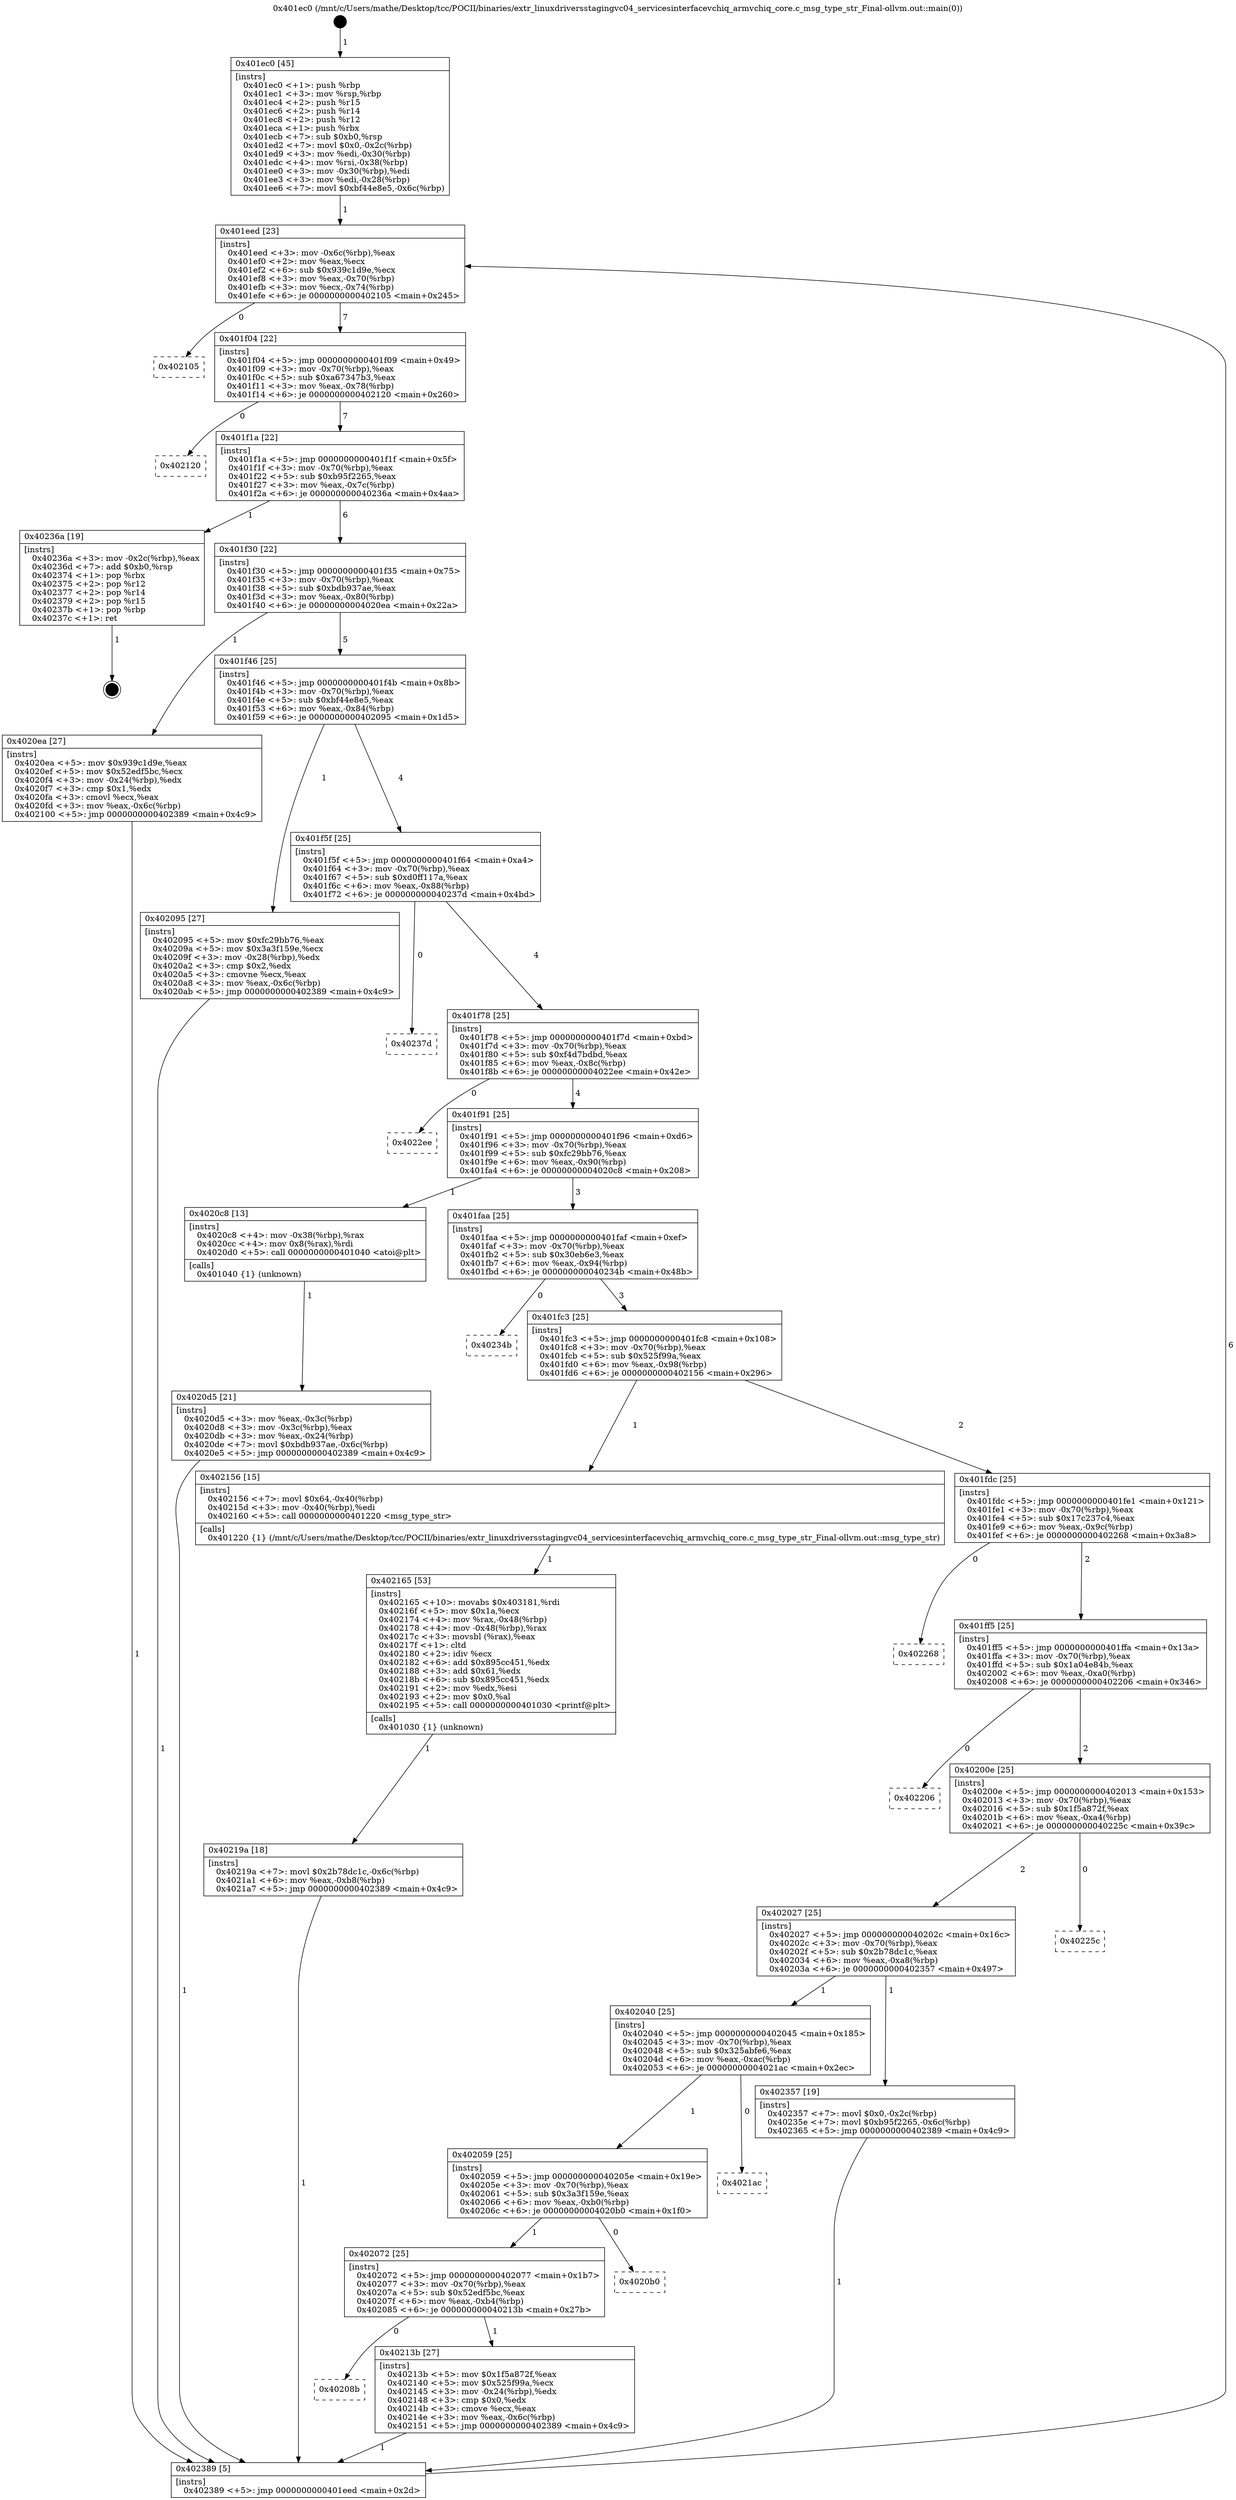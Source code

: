 digraph "0x401ec0" {
  label = "0x401ec0 (/mnt/c/Users/mathe/Desktop/tcc/POCII/binaries/extr_linuxdriversstagingvc04_servicesinterfacevchiq_armvchiq_core.c_msg_type_str_Final-ollvm.out::main(0))"
  labelloc = "t"
  node[shape=record]

  Entry [label="",width=0.3,height=0.3,shape=circle,fillcolor=black,style=filled]
  "0x401eed" [label="{
     0x401eed [23]\l
     | [instrs]\l
     &nbsp;&nbsp;0x401eed \<+3\>: mov -0x6c(%rbp),%eax\l
     &nbsp;&nbsp;0x401ef0 \<+2\>: mov %eax,%ecx\l
     &nbsp;&nbsp;0x401ef2 \<+6\>: sub $0x939c1d9e,%ecx\l
     &nbsp;&nbsp;0x401ef8 \<+3\>: mov %eax,-0x70(%rbp)\l
     &nbsp;&nbsp;0x401efb \<+3\>: mov %ecx,-0x74(%rbp)\l
     &nbsp;&nbsp;0x401efe \<+6\>: je 0000000000402105 \<main+0x245\>\l
  }"]
  "0x402105" [label="{
     0x402105\l
  }", style=dashed]
  "0x401f04" [label="{
     0x401f04 [22]\l
     | [instrs]\l
     &nbsp;&nbsp;0x401f04 \<+5\>: jmp 0000000000401f09 \<main+0x49\>\l
     &nbsp;&nbsp;0x401f09 \<+3\>: mov -0x70(%rbp),%eax\l
     &nbsp;&nbsp;0x401f0c \<+5\>: sub $0xa67347b3,%eax\l
     &nbsp;&nbsp;0x401f11 \<+3\>: mov %eax,-0x78(%rbp)\l
     &nbsp;&nbsp;0x401f14 \<+6\>: je 0000000000402120 \<main+0x260\>\l
  }"]
  Exit [label="",width=0.3,height=0.3,shape=circle,fillcolor=black,style=filled,peripheries=2]
  "0x402120" [label="{
     0x402120\l
  }", style=dashed]
  "0x401f1a" [label="{
     0x401f1a [22]\l
     | [instrs]\l
     &nbsp;&nbsp;0x401f1a \<+5\>: jmp 0000000000401f1f \<main+0x5f\>\l
     &nbsp;&nbsp;0x401f1f \<+3\>: mov -0x70(%rbp),%eax\l
     &nbsp;&nbsp;0x401f22 \<+5\>: sub $0xb95f2265,%eax\l
     &nbsp;&nbsp;0x401f27 \<+3\>: mov %eax,-0x7c(%rbp)\l
     &nbsp;&nbsp;0x401f2a \<+6\>: je 000000000040236a \<main+0x4aa\>\l
  }"]
  "0x40219a" [label="{
     0x40219a [18]\l
     | [instrs]\l
     &nbsp;&nbsp;0x40219a \<+7\>: movl $0x2b78dc1c,-0x6c(%rbp)\l
     &nbsp;&nbsp;0x4021a1 \<+6\>: mov %eax,-0xb8(%rbp)\l
     &nbsp;&nbsp;0x4021a7 \<+5\>: jmp 0000000000402389 \<main+0x4c9\>\l
  }"]
  "0x40236a" [label="{
     0x40236a [19]\l
     | [instrs]\l
     &nbsp;&nbsp;0x40236a \<+3\>: mov -0x2c(%rbp),%eax\l
     &nbsp;&nbsp;0x40236d \<+7\>: add $0xb0,%rsp\l
     &nbsp;&nbsp;0x402374 \<+1\>: pop %rbx\l
     &nbsp;&nbsp;0x402375 \<+2\>: pop %r12\l
     &nbsp;&nbsp;0x402377 \<+2\>: pop %r14\l
     &nbsp;&nbsp;0x402379 \<+2\>: pop %r15\l
     &nbsp;&nbsp;0x40237b \<+1\>: pop %rbp\l
     &nbsp;&nbsp;0x40237c \<+1\>: ret\l
  }"]
  "0x401f30" [label="{
     0x401f30 [22]\l
     | [instrs]\l
     &nbsp;&nbsp;0x401f30 \<+5\>: jmp 0000000000401f35 \<main+0x75\>\l
     &nbsp;&nbsp;0x401f35 \<+3\>: mov -0x70(%rbp),%eax\l
     &nbsp;&nbsp;0x401f38 \<+5\>: sub $0xbdb937ae,%eax\l
     &nbsp;&nbsp;0x401f3d \<+3\>: mov %eax,-0x80(%rbp)\l
     &nbsp;&nbsp;0x401f40 \<+6\>: je 00000000004020ea \<main+0x22a\>\l
  }"]
  "0x402165" [label="{
     0x402165 [53]\l
     | [instrs]\l
     &nbsp;&nbsp;0x402165 \<+10\>: movabs $0x403181,%rdi\l
     &nbsp;&nbsp;0x40216f \<+5\>: mov $0x1a,%ecx\l
     &nbsp;&nbsp;0x402174 \<+4\>: mov %rax,-0x48(%rbp)\l
     &nbsp;&nbsp;0x402178 \<+4\>: mov -0x48(%rbp),%rax\l
     &nbsp;&nbsp;0x40217c \<+3\>: movsbl (%rax),%eax\l
     &nbsp;&nbsp;0x40217f \<+1\>: cltd\l
     &nbsp;&nbsp;0x402180 \<+2\>: idiv %ecx\l
     &nbsp;&nbsp;0x402182 \<+6\>: add $0x895cc451,%edx\l
     &nbsp;&nbsp;0x402188 \<+3\>: add $0x61,%edx\l
     &nbsp;&nbsp;0x40218b \<+6\>: sub $0x895cc451,%edx\l
     &nbsp;&nbsp;0x402191 \<+2\>: mov %edx,%esi\l
     &nbsp;&nbsp;0x402193 \<+2\>: mov $0x0,%al\l
     &nbsp;&nbsp;0x402195 \<+5\>: call 0000000000401030 \<printf@plt\>\l
     | [calls]\l
     &nbsp;&nbsp;0x401030 \{1\} (unknown)\l
  }"]
  "0x4020ea" [label="{
     0x4020ea [27]\l
     | [instrs]\l
     &nbsp;&nbsp;0x4020ea \<+5\>: mov $0x939c1d9e,%eax\l
     &nbsp;&nbsp;0x4020ef \<+5\>: mov $0x52edf5bc,%ecx\l
     &nbsp;&nbsp;0x4020f4 \<+3\>: mov -0x24(%rbp),%edx\l
     &nbsp;&nbsp;0x4020f7 \<+3\>: cmp $0x1,%edx\l
     &nbsp;&nbsp;0x4020fa \<+3\>: cmovl %ecx,%eax\l
     &nbsp;&nbsp;0x4020fd \<+3\>: mov %eax,-0x6c(%rbp)\l
     &nbsp;&nbsp;0x402100 \<+5\>: jmp 0000000000402389 \<main+0x4c9\>\l
  }"]
  "0x401f46" [label="{
     0x401f46 [25]\l
     | [instrs]\l
     &nbsp;&nbsp;0x401f46 \<+5\>: jmp 0000000000401f4b \<main+0x8b\>\l
     &nbsp;&nbsp;0x401f4b \<+3\>: mov -0x70(%rbp),%eax\l
     &nbsp;&nbsp;0x401f4e \<+5\>: sub $0xbf44e8e5,%eax\l
     &nbsp;&nbsp;0x401f53 \<+6\>: mov %eax,-0x84(%rbp)\l
     &nbsp;&nbsp;0x401f59 \<+6\>: je 0000000000402095 \<main+0x1d5\>\l
  }"]
  "0x40208b" [label="{
     0x40208b\l
  }", style=dashed]
  "0x402095" [label="{
     0x402095 [27]\l
     | [instrs]\l
     &nbsp;&nbsp;0x402095 \<+5\>: mov $0xfc29bb76,%eax\l
     &nbsp;&nbsp;0x40209a \<+5\>: mov $0x3a3f159e,%ecx\l
     &nbsp;&nbsp;0x40209f \<+3\>: mov -0x28(%rbp),%edx\l
     &nbsp;&nbsp;0x4020a2 \<+3\>: cmp $0x2,%edx\l
     &nbsp;&nbsp;0x4020a5 \<+3\>: cmovne %ecx,%eax\l
     &nbsp;&nbsp;0x4020a8 \<+3\>: mov %eax,-0x6c(%rbp)\l
     &nbsp;&nbsp;0x4020ab \<+5\>: jmp 0000000000402389 \<main+0x4c9\>\l
  }"]
  "0x401f5f" [label="{
     0x401f5f [25]\l
     | [instrs]\l
     &nbsp;&nbsp;0x401f5f \<+5\>: jmp 0000000000401f64 \<main+0xa4\>\l
     &nbsp;&nbsp;0x401f64 \<+3\>: mov -0x70(%rbp),%eax\l
     &nbsp;&nbsp;0x401f67 \<+5\>: sub $0xd0ff117a,%eax\l
     &nbsp;&nbsp;0x401f6c \<+6\>: mov %eax,-0x88(%rbp)\l
     &nbsp;&nbsp;0x401f72 \<+6\>: je 000000000040237d \<main+0x4bd\>\l
  }"]
  "0x402389" [label="{
     0x402389 [5]\l
     | [instrs]\l
     &nbsp;&nbsp;0x402389 \<+5\>: jmp 0000000000401eed \<main+0x2d\>\l
  }"]
  "0x401ec0" [label="{
     0x401ec0 [45]\l
     | [instrs]\l
     &nbsp;&nbsp;0x401ec0 \<+1\>: push %rbp\l
     &nbsp;&nbsp;0x401ec1 \<+3\>: mov %rsp,%rbp\l
     &nbsp;&nbsp;0x401ec4 \<+2\>: push %r15\l
     &nbsp;&nbsp;0x401ec6 \<+2\>: push %r14\l
     &nbsp;&nbsp;0x401ec8 \<+2\>: push %r12\l
     &nbsp;&nbsp;0x401eca \<+1\>: push %rbx\l
     &nbsp;&nbsp;0x401ecb \<+7\>: sub $0xb0,%rsp\l
     &nbsp;&nbsp;0x401ed2 \<+7\>: movl $0x0,-0x2c(%rbp)\l
     &nbsp;&nbsp;0x401ed9 \<+3\>: mov %edi,-0x30(%rbp)\l
     &nbsp;&nbsp;0x401edc \<+4\>: mov %rsi,-0x38(%rbp)\l
     &nbsp;&nbsp;0x401ee0 \<+3\>: mov -0x30(%rbp),%edi\l
     &nbsp;&nbsp;0x401ee3 \<+3\>: mov %edi,-0x28(%rbp)\l
     &nbsp;&nbsp;0x401ee6 \<+7\>: movl $0xbf44e8e5,-0x6c(%rbp)\l
  }"]
  "0x40213b" [label="{
     0x40213b [27]\l
     | [instrs]\l
     &nbsp;&nbsp;0x40213b \<+5\>: mov $0x1f5a872f,%eax\l
     &nbsp;&nbsp;0x402140 \<+5\>: mov $0x525f99a,%ecx\l
     &nbsp;&nbsp;0x402145 \<+3\>: mov -0x24(%rbp),%edx\l
     &nbsp;&nbsp;0x402148 \<+3\>: cmp $0x0,%edx\l
     &nbsp;&nbsp;0x40214b \<+3\>: cmove %ecx,%eax\l
     &nbsp;&nbsp;0x40214e \<+3\>: mov %eax,-0x6c(%rbp)\l
     &nbsp;&nbsp;0x402151 \<+5\>: jmp 0000000000402389 \<main+0x4c9\>\l
  }"]
  "0x40237d" [label="{
     0x40237d\l
  }", style=dashed]
  "0x401f78" [label="{
     0x401f78 [25]\l
     | [instrs]\l
     &nbsp;&nbsp;0x401f78 \<+5\>: jmp 0000000000401f7d \<main+0xbd\>\l
     &nbsp;&nbsp;0x401f7d \<+3\>: mov -0x70(%rbp),%eax\l
     &nbsp;&nbsp;0x401f80 \<+5\>: sub $0xf4d7bdbd,%eax\l
     &nbsp;&nbsp;0x401f85 \<+6\>: mov %eax,-0x8c(%rbp)\l
     &nbsp;&nbsp;0x401f8b \<+6\>: je 00000000004022ee \<main+0x42e\>\l
  }"]
  "0x402072" [label="{
     0x402072 [25]\l
     | [instrs]\l
     &nbsp;&nbsp;0x402072 \<+5\>: jmp 0000000000402077 \<main+0x1b7\>\l
     &nbsp;&nbsp;0x402077 \<+3\>: mov -0x70(%rbp),%eax\l
     &nbsp;&nbsp;0x40207a \<+5\>: sub $0x52edf5bc,%eax\l
     &nbsp;&nbsp;0x40207f \<+6\>: mov %eax,-0xb4(%rbp)\l
     &nbsp;&nbsp;0x402085 \<+6\>: je 000000000040213b \<main+0x27b\>\l
  }"]
  "0x4022ee" [label="{
     0x4022ee\l
  }", style=dashed]
  "0x401f91" [label="{
     0x401f91 [25]\l
     | [instrs]\l
     &nbsp;&nbsp;0x401f91 \<+5\>: jmp 0000000000401f96 \<main+0xd6\>\l
     &nbsp;&nbsp;0x401f96 \<+3\>: mov -0x70(%rbp),%eax\l
     &nbsp;&nbsp;0x401f99 \<+5\>: sub $0xfc29bb76,%eax\l
     &nbsp;&nbsp;0x401f9e \<+6\>: mov %eax,-0x90(%rbp)\l
     &nbsp;&nbsp;0x401fa4 \<+6\>: je 00000000004020c8 \<main+0x208\>\l
  }"]
  "0x4020b0" [label="{
     0x4020b0\l
  }", style=dashed]
  "0x4020c8" [label="{
     0x4020c8 [13]\l
     | [instrs]\l
     &nbsp;&nbsp;0x4020c8 \<+4\>: mov -0x38(%rbp),%rax\l
     &nbsp;&nbsp;0x4020cc \<+4\>: mov 0x8(%rax),%rdi\l
     &nbsp;&nbsp;0x4020d0 \<+5\>: call 0000000000401040 \<atoi@plt\>\l
     | [calls]\l
     &nbsp;&nbsp;0x401040 \{1\} (unknown)\l
  }"]
  "0x401faa" [label="{
     0x401faa [25]\l
     | [instrs]\l
     &nbsp;&nbsp;0x401faa \<+5\>: jmp 0000000000401faf \<main+0xef\>\l
     &nbsp;&nbsp;0x401faf \<+3\>: mov -0x70(%rbp),%eax\l
     &nbsp;&nbsp;0x401fb2 \<+5\>: sub $0x30eb6e3,%eax\l
     &nbsp;&nbsp;0x401fb7 \<+6\>: mov %eax,-0x94(%rbp)\l
     &nbsp;&nbsp;0x401fbd \<+6\>: je 000000000040234b \<main+0x48b\>\l
  }"]
  "0x4020d5" [label="{
     0x4020d5 [21]\l
     | [instrs]\l
     &nbsp;&nbsp;0x4020d5 \<+3\>: mov %eax,-0x3c(%rbp)\l
     &nbsp;&nbsp;0x4020d8 \<+3\>: mov -0x3c(%rbp),%eax\l
     &nbsp;&nbsp;0x4020db \<+3\>: mov %eax,-0x24(%rbp)\l
     &nbsp;&nbsp;0x4020de \<+7\>: movl $0xbdb937ae,-0x6c(%rbp)\l
     &nbsp;&nbsp;0x4020e5 \<+5\>: jmp 0000000000402389 \<main+0x4c9\>\l
  }"]
  "0x402059" [label="{
     0x402059 [25]\l
     | [instrs]\l
     &nbsp;&nbsp;0x402059 \<+5\>: jmp 000000000040205e \<main+0x19e\>\l
     &nbsp;&nbsp;0x40205e \<+3\>: mov -0x70(%rbp),%eax\l
     &nbsp;&nbsp;0x402061 \<+5\>: sub $0x3a3f159e,%eax\l
     &nbsp;&nbsp;0x402066 \<+6\>: mov %eax,-0xb0(%rbp)\l
     &nbsp;&nbsp;0x40206c \<+6\>: je 00000000004020b0 \<main+0x1f0\>\l
  }"]
  "0x40234b" [label="{
     0x40234b\l
  }", style=dashed]
  "0x401fc3" [label="{
     0x401fc3 [25]\l
     | [instrs]\l
     &nbsp;&nbsp;0x401fc3 \<+5\>: jmp 0000000000401fc8 \<main+0x108\>\l
     &nbsp;&nbsp;0x401fc8 \<+3\>: mov -0x70(%rbp),%eax\l
     &nbsp;&nbsp;0x401fcb \<+5\>: sub $0x525f99a,%eax\l
     &nbsp;&nbsp;0x401fd0 \<+6\>: mov %eax,-0x98(%rbp)\l
     &nbsp;&nbsp;0x401fd6 \<+6\>: je 0000000000402156 \<main+0x296\>\l
  }"]
  "0x4021ac" [label="{
     0x4021ac\l
  }", style=dashed]
  "0x402156" [label="{
     0x402156 [15]\l
     | [instrs]\l
     &nbsp;&nbsp;0x402156 \<+7\>: movl $0x64,-0x40(%rbp)\l
     &nbsp;&nbsp;0x40215d \<+3\>: mov -0x40(%rbp),%edi\l
     &nbsp;&nbsp;0x402160 \<+5\>: call 0000000000401220 \<msg_type_str\>\l
     | [calls]\l
     &nbsp;&nbsp;0x401220 \{1\} (/mnt/c/Users/mathe/Desktop/tcc/POCII/binaries/extr_linuxdriversstagingvc04_servicesinterfacevchiq_armvchiq_core.c_msg_type_str_Final-ollvm.out::msg_type_str)\l
  }"]
  "0x401fdc" [label="{
     0x401fdc [25]\l
     | [instrs]\l
     &nbsp;&nbsp;0x401fdc \<+5\>: jmp 0000000000401fe1 \<main+0x121\>\l
     &nbsp;&nbsp;0x401fe1 \<+3\>: mov -0x70(%rbp),%eax\l
     &nbsp;&nbsp;0x401fe4 \<+5\>: sub $0x17c237c4,%eax\l
     &nbsp;&nbsp;0x401fe9 \<+6\>: mov %eax,-0x9c(%rbp)\l
     &nbsp;&nbsp;0x401fef \<+6\>: je 0000000000402268 \<main+0x3a8\>\l
  }"]
  "0x402040" [label="{
     0x402040 [25]\l
     | [instrs]\l
     &nbsp;&nbsp;0x402040 \<+5\>: jmp 0000000000402045 \<main+0x185\>\l
     &nbsp;&nbsp;0x402045 \<+3\>: mov -0x70(%rbp),%eax\l
     &nbsp;&nbsp;0x402048 \<+5\>: sub $0x325abfe6,%eax\l
     &nbsp;&nbsp;0x40204d \<+6\>: mov %eax,-0xac(%rbp)\l
     &nbsp;&nbsp;0x402053 \<+6\>: je 00000000004021ac \<main+0x2ec\>\l
  }"]
  "0x402268" [label="{
     0x402268\l
  }", style=dashed]
  "0x401ff5" [label="{
     0x401ff5 [25]\l
     | [instrs]\l
     &nbsp;&nbsp;0x401ff5 \<+5\>: jmp 0000000000401ffa \<main+0x13a\>\l
     &nbsp;&nbsp;0x401ffa \<+3\>: mov -0x70(%rbp),%eax\l
     &nbsp;&nbsp;0x401ffd \<+5\>: sub $0x1a04e84b,%eax\l
     &nbsp;&nbsp;0x402002 \<+6\>: mov %eax,-0xa0(%rbp)\l
     &nbsp;&nbsp;0x402008 \<+6\>: je 0000000000402206 \<main+0x346\>\l
  }"]
  "0x402357" [label="{
     0x402357 [19]\l
     | [instrs]\l
     &nbsp;&nbsp;0x402357 \<+7\>: movl $0x0,-0x2c(%rbp)\l
     &nbsp;&nbsp;0x40235e \<+7\>: movl $0xb95f2265,-0x6c(%rbp)\l
     &nbsp;&nbsp;0x402365 \<+5\>: jmp 0000000000402389 \<main+0x4c9\>\l
  }"]
  "0x402206" [label="{
     0x402206\l
  }", style=dashed]
  "0x40200e" [label="{
     0x40200e [25]\l
     | [instrs]\l
     &nbsp;&nbsp;0x40200e \<+5\>: jmp 0000000000402013 \<main+0x153\>\l
     &nbsp;&nbsp;0x402013 \<+3\>: mov -0x70(%rbp),%eax\l
     &nbsp;&nbsp;0x402016 \<+5\>: sub $0x1f5a872f,%eax\l
     &nbsp;&nbsp;0x40201b \<+6\>: mov %eax,-0xa4(%rbp)\l
     &nbsp;&nbsp;0x402021 \<+6\>: je 000000000040225c \<main+0x39c\>\l
  }"]
  "0x402027" [label="{
     0x402027 [25]\l
     | [instrs]\l
     &nbsp;&nbsp;0x402027 \<+5\>: jmp 000000000040202c \<main+0x16c\>\l
     &nbsp;&nbsp;0x40202c \<+3\>: mov -0x70(%rbp),%eax\l
     &nbsp;&nbsp;0x40202f \<+5\>: sub $0x2b78dc1c,%eax\l
     &nbsp;&nbsp;0x402034 \<+6\>: mov %eax,-0xa8(%rbp)\l
     &nbsp;&nbsp;0x40203a \<+6\>: je 0000000000402357 \<main+0x497\>\l
  }"]
  "0x40225c" [label="{
     0x40225c\l
  }", style=dashed]
  Entry -> "0x401ec0" [label=" 1"]
  "0x401eed" -> "0x402105" [label=" 0"]
  "0x401eed" -> "0x401f04" [label=" 7"]
  "0x40236a" -> Exit [label=" 1"]
  "0x401f04" -> "0x402120" [label=" 0"]
  "0x401f04" -> "0x401f1a" [label=" 7"]
  "0x402357" -> "0x402389" [label=" 1"]
  "0x401f1a" -> "0x40236a" [label=" 1"]
  "0x401f1a" -> "0x401f30" [label=" 6"]
  "0x40219a" -> "0x402389" [label=" 1"]
  "0x401f30" -> "0x4020ea" [label=" 1"]
  "0x401f30" -> "0x401f46" [label=" 5"]
  "0x402165" -> "0x40219a" [label=" 1"]
  "0x401f46" -> "0x402095" [label=" 1"]
  "0x401f46" -> "0x401f5f" [label=" 4"]
  "0x402095" -> "0x402389" [label=" 1"]
  "0x401ec0" -> "0x401eed" [label=" 1"]
  "0x402389" -> "0x401eed" [label=" 6"]
  "0x402156" -> "0x402165" [label=" 1"]
  "0x401f5f" -> "0x40237d" [label=" 0"]
  "0x401f5f" -> "0x401f78" [label=" 4"]
  "0x40213b" -> "0x402389" [label=" 1"]
  "0x401f78" -> "0x4022ee" [label=" 0"]
  "0x401f78" -> "0x401f91" [label=" 4"]
  "0x402072" -> "0x40213b" [label=" 1"]
  "0x401f91" -> "0x4020c8" [label=" 1"]
  "0x401f91" -> "0x401faa" [label=" 3"]
  "0x4020c8" -> "0x4020d5" [label=" 1"]
  "0x4020d5" -> "0x402389" [label=" 1"]
  "0x4020ea" -> "0x402389" [label=" 1"]
  "0x402072" -> "0x40208b" [label=" 0"]
  "0x401faa" -> "0x40234b" [label=" 0"]
  "0x401faa" -> "0x401fc3" [label=" 3"]
  "0x402059" -> "0x4020b0" [label=" 0"]
  "0x401fc3" -> "0x402156" [label=" 1"]
  "0x401fc3" -> "0x401fdc" [label=" 2"]
  "0x402059" -> "0x402072" [label=" 1"]
  "0x401fdc" -> "0x402268" [label=" 0"]
  "0x401fdc" -> "0x401ff5" [label=" 2"]
  "0x402040" -> "0x4021ac" [label=" 0"]
  "0x401ff5" -> "0x402206" [label=" 0"]
  "0x401ff5" -> "0x40200e" [label=" 2"]
  "0x402040" -> "0x402059" [label=" 1"]
  "0x40200e" -> "0x40225c" [label=" 0"]
  "0x40200e" -> "0x402027" [label=" 2"]
  "0x402027" -> "0x402040" [label=" 1"]
  "0x402027" -> "0x402357" [label=" 1"]
}

